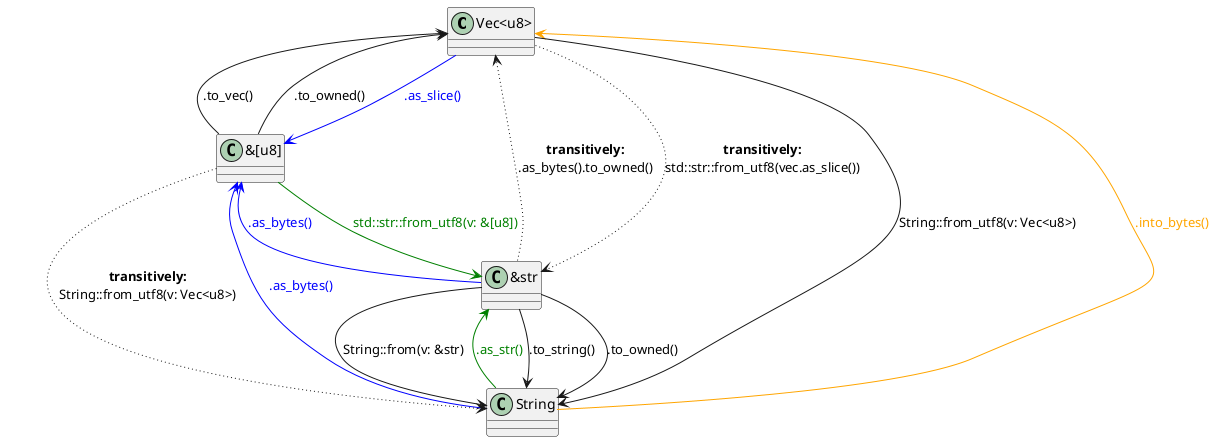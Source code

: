 @startuml
allow_mixing

class "Vec<u8>"
class "&[u8]"
class "String"
class "&str"

''''''''''''''''''''''''''''''''''''''''''''''''
'String -> ...
''''''''''''''''''''''''''''''''''''''''''''''''
'String -> &str
"String" -[#green]-> "&str" : <color:green>.as_str()</color>
'String -> &[u8]
"String" -[#blue]-> "&[u8]" : <color:blue>.as_bytes()</color>
'String -> Vec<u8>
"String" -[#orange]-> "Vec<u8>" : <color:orange>.into_bytes()</color>

''''''''''''''''''''''''''''''''''''''''''''''''
'&str ->
''''''''''''''''''''''''''''''''''''''''''''''''
'&str -> String
"&str" --> "String" : String::from(v: &str)
"&str" --> "String" : .to_string()
"&str" --> "String" : .to_owned()
'&str -> &[u8]
"&str" -[#blue]-> "&[u8]" : <color:blue>.as_bytes()</color>
'&str -> Vec<u8>
"&str" -[dotted]-> "Vec<u8>" : <b>transitively:</b>\n.as_bytes().to_owned()

''''''''''''''''''''''''''''''''''''''''''''''''
'&[u8] ->
''''''''''''''''''''''''''''''''''''''''''''''''
'&[u8] -> Vec<u8>
"&[u8]" --> "Vec<u8>" : .to_vec()
"&[u8]" --> "Vec<u8>" : .to_owned()
'&[u8] -> &str
"&[u8]" -[#green]-> "&str" : <color:green>std::str::from_utf8(v: &[u8])</color>
'&[u8] -> String
"&[u8]" -[dotted]-> "String" : <b>transitively:</b>\nString::from_utf8(v: Vec<u8>)

''''''''''''''''''''''''''''''''''''''''''''''''
'Vec<u8> ->
''''''''''''''''''''''''''''''''''''''''''''''''
'Vec<u8> -> String
"Vec<u8>" --> "String" : String::from_utf8(v: Vec<u8>)
'Vec<u8> -> &str
"Vec<u8>" -[dotted]-> "&str" : <b>transitively:</b>\nstd::str::from_utf8(vec.as_slice())
'Vec<u8> -> &[u8]
"Vec<u8>" -[#blue]-> "&[u8]" : <color:blue>.as_slice()</color>

@enduml